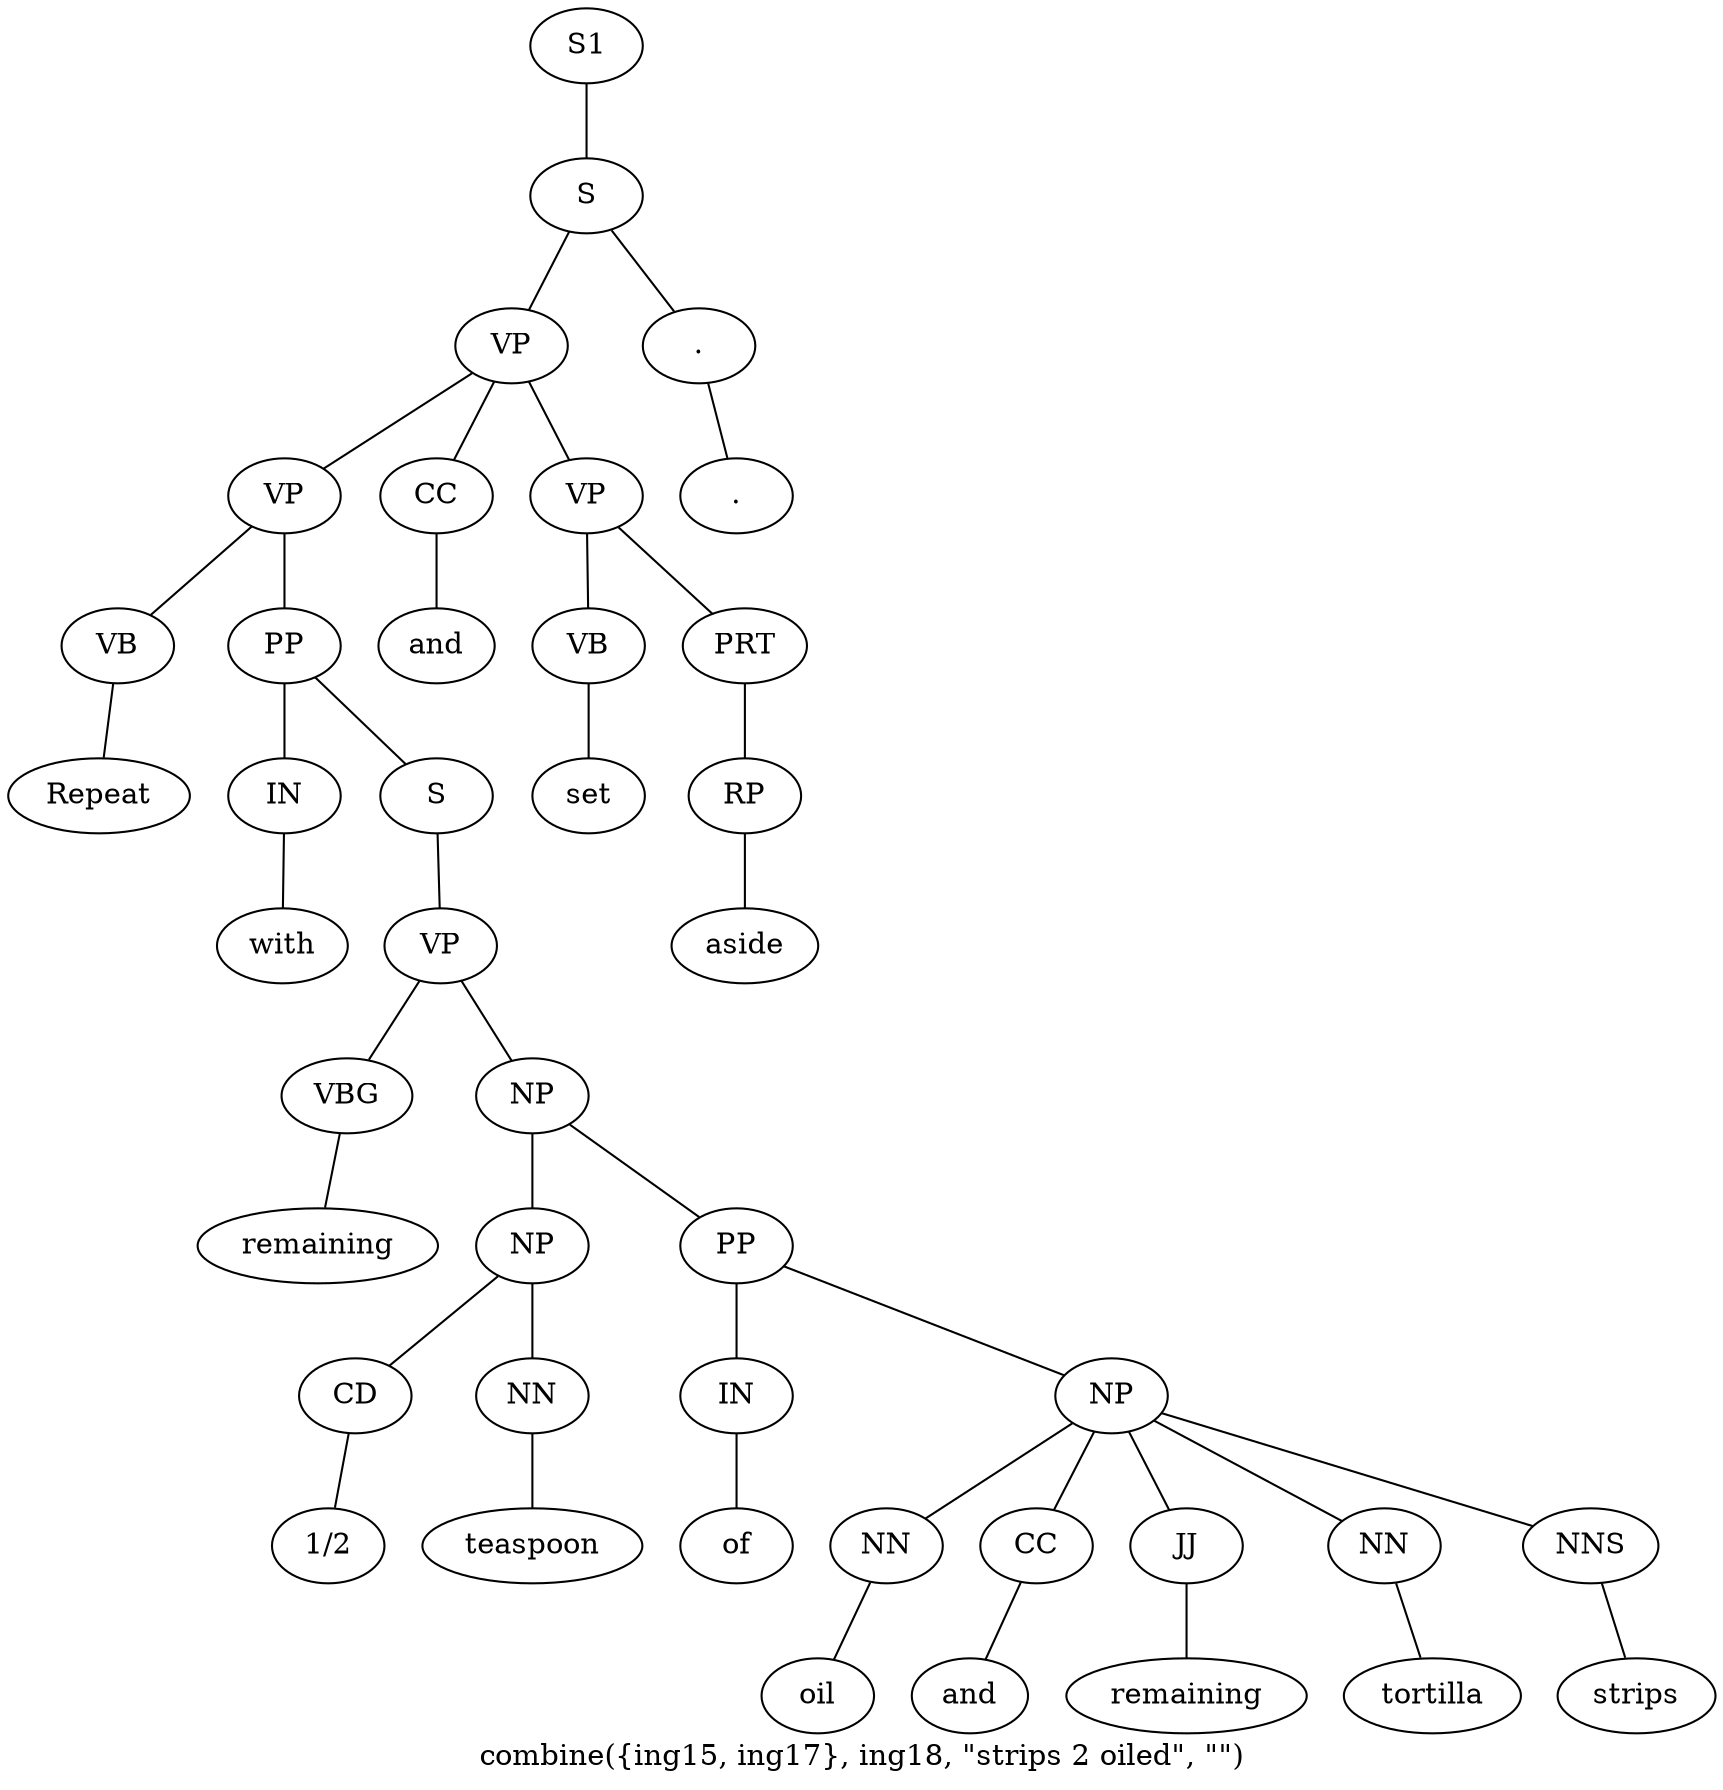 graph SyntaxGraph {
	label = "combine({ing15, ing17}, ing18, \"strips 2 oiled\", \"\")";
	Node0 [label="S1"];
	Node1 [label="S"];
	Node2 [label="VP"];
	Node3 [label="VP"];
	Node4 [label="VB"];
	Node5 [label="Repeat"];
	Node6 [label="PP"];
	Node7 [label="IN"];
	Node8 [label="with"];
	Node9 [label="S"];
	Node10 [label="VP"];
	Node11 [label="VBG"];
	Node12 [label="remaining"];
	Node13 [label="NP"];
	Node14 [label="NP"];
	Node15 [label="CD"];
	Node16 [label="1/2"];
	Node17 [label="NN"];
	Node18 [label="teaspoon"];
	Node19 [label="PP"];
	Node20 [label="IN"];
	Node21 [label="of"];
	Node22 [label="NP"];
	Node23 [label="NN"];
	Node24 [label="oil"];
	Node25 [label="CC"];
	Node26 [label="and"];
	Node27 [label="JJ"];
	Node28 [label="remaining"];
	Node29 [label="NN"];
	Node30 [label="tortilla"];
	Node31 [label="NNS"];
	Node32 [label="strips"];
	Node33 [label="CC"];
	Node34 [label="and"];
	Node35 [label="VP"];
	Node36 [label="VB"];
	Node37 [label="set"];
	Node38 [label="PRT"];
	Node39 [label="RP"];
	Node40 [label="aside"];
	Node41 [label="."];
	Node42 [label="."];

	Node0 -- Node1;
	Node1 -- Node2;
	Node1 -- Node41;
	Node2 -- Node3;
	Node2 -- Node33;
	Node2 -- Node35;
	Node3 -- Node4;
	Node3 -- Node6;
	Node4 -- Node5;
	Node6 -- Node7;
	Node6 -- Node9;
	Node7 -- Node8;
	Node9 -- Node10;
	Node10 -- Node11;
	Node10 -- Node13;
	Node11 -- Node12;
	Node13 -- Node14;
	Node13 -- Node19;
	Node14 -- Node15;
	Node14 -- Node17;
	Node15 -- Node16;
	Node17 -- Node18;
	Node19 -- Node20;
	Node19 -- Node22;
	Node20 -- Node21;
	Node22 -- Node23;
	Node22 -- Node25;
	Node22 -- Node27;
	Node22 -- Node29;
	Node22 -- Node31;
	Node23 -- Node24;
	Node25 -- Node26;
	Node27 -- Node28;
	Node29 -- Node30;
	Node31 -- Node32;
	Node33 -- Node34;
	Node35 -- Node36;
	Node35 -- Node38;
	Node36 -- Node37;
	Node38 -- Node39;
	Node39 -- Node40;
	Node41 -- Node42;
}
